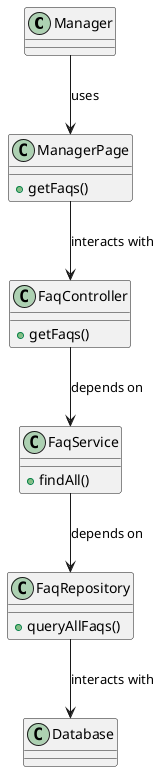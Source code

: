 @startuml
class Manager {
}

class ManagerPage {
  +getFaqs()
}

class FaqController {
  +getFaqs()
}

class FaqService {
  +findAll()
}

class FaqRepository {
  +queryAllFaqs()
}

class Database {
}

Manager --> ManagerPage : uses
ManagerPage --> FaqController : interacts with
FaqController --> FaqService : depends on
FaqService --> FaqRepository : depends on
FaqRepository --> Database : interacts with
@enduml
